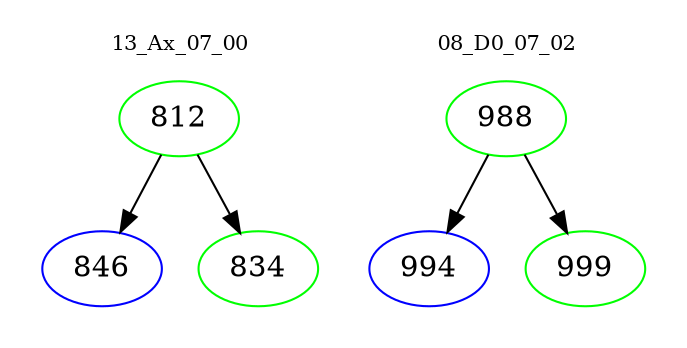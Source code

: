 digraph{
subgraph cluster_0 {
color = white
label = "13_Ax_07_00";
fontsize=10;
T0_812 [label="812", color="green"]
T0_812 -> T0_846 [color="black"]
T0_846 [label="846", color="blue"]
T0_812 -> T0_834 [color="black"]
T0_834 [label="834", color="green"]
}
subgraph cluster_1 {
color = white
label = "08_D0_07_02";
fontsize=10;
T1_988 [label="988", color="green"]
T1_988 -> T1_994 [color="black"]
T1_994 [label="994", color="blue"]
T1_988 -> T1_999 [color="black"]
T1_999 [label="999", color="green"]
}
}
